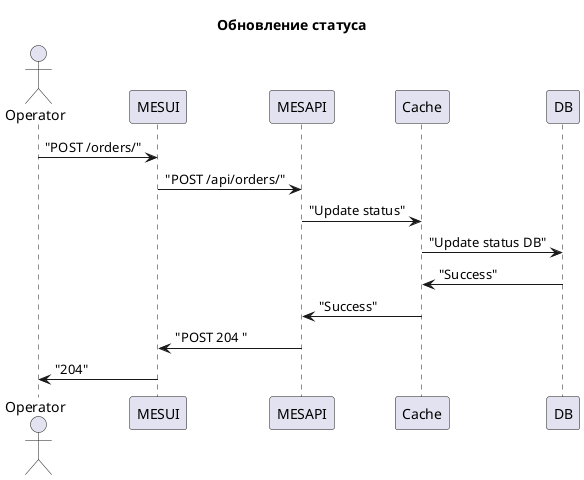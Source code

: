 @startuml

title Обновление статуса

actor Operator

Operator -> MESUI : "POST /orders/"
MESUI -> MESAPI :  "POST /api/orders/"
MESAPI -> Cache :  "Update status"
Cache -> DB : "Update status DB"
DB -> Cache : "Success"
Cache -> MESAPI : "Success"
MESAPI -> MESUI : "POST 204 "
MESUI -> Operator : "204"

@enduml